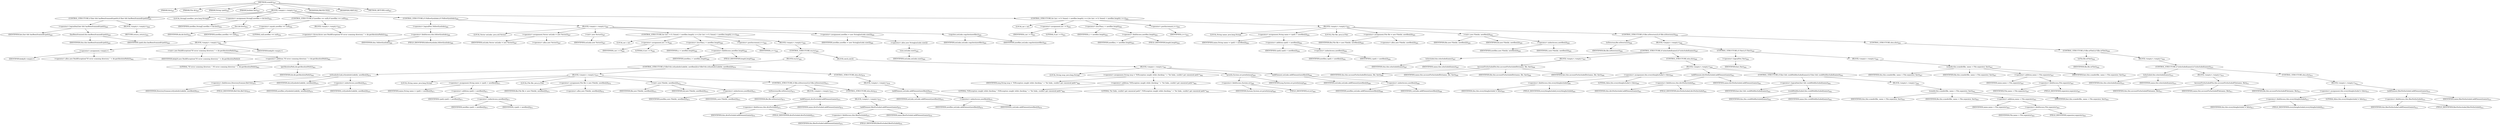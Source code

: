 digraph "scandir" {  
"1318" [label = <(METHOD,scandir)<SUB>847</SUB>> ]
"49" [label = <(PARAM,this)<SUB>847</SUB>> ]
"1319" [label = <(PARAM,File dir)<SUB>847</SUB>> ]
"1320" [label = <(PARAM,String vpath)<SUB>847</SUB>> ]
"1321" [label = <(PARAM,boolean fast)<SUB>847</SUB>> ]
"1322" [label = <(BLOCK,&lt;empty&gt;,&lt;empty&gt;)<SUB>847</SUB>> ]
"1323" [label = <(CONTROL_STRUCTURE,if (fast &amp;&amp; hasBeenScanned(vpath)),if (fast &amp;&amp; hasBeenScanned(vpath)))<SUB>849</SUB>> ]
"1324" [label = <(&lt;operator&gt;.logicalAnd,fast &amp;&amp; hasBeenScanned(vpath))<SUB>849</SUB>> ]
"1325" [label = <(IDENTIFIER,fast,fast &amp;&amp; hasBeenScanned(vpath))<SUB>849</SUB>> ]
"1326" [label = <(hasBeenScanned,this.hasBeenScanned(vpath))<SUB>849</SUB>> ]
"48" [label = <(IDENTIFIER,this,this.hasBeenScanned(vpath))<SUB>849</SUB>> ]
"1327" [label = <(IDENTIFIER,vpath,this.hasBeenScanned(vpath))<SUB>849</SUB>> ]
"1328" [label = <(BLOCK,&lt;empty&gt;,&lt;empty&gt;)<SUB>849</SUB>> ]
"1329" [label = <(RETURN,return;,return;)<SUB>850</SUB>> ]
"1330" [label = <(LOCAL,String[] newfiles: java.lang.String[])> ]
"1331" [label = <(&lt;operator&gt;.assignment,String[] newfiles = dir.list())<SUB>852</SUB>> ]
"1332" [label = <(IDENTIFIER,newfiles,String[] newfiles = dir.list())<SUB>852</SUB>> ]
"1333" [label = <(list,dir.list())<SUB>852</SUB>> ]
"1334" [label = <(IDENTIFIER,dir,dir.list())<SUB>852</SUB>> ]
"1335" [label = <(CONTROL_STRUCTURE,if (newfiles == null),if (newfiles == null))<SUB>854</SUB>> ]
"1336" [label = <(&lt;operator&gt;.equals,newfiles == null)<SUB>854</SUB>> ]
"1337" [label = <(IDENTIFIER,newfiles,newfiles == null)<SUB>854</SUB>> ]
"1338" [label = <(LITERAL,null,newfiles == null)<SUB>854</SUB>> ]
"1339" [label = <(BLOCK,&lt;empty&gt;,&lt;empty&gt;)<SUB>854</SUB>> ]
"1340" [label = <(&lt;operator&gt;.throw,throw new BuildException(&quot;IO error scanning directory &quot; + dir.getAbsolutePath());)<SUB>862</SUB>> ]
"1341" [label = <(BLOCK,&lt;empty&gt;,&lt;empty&gt;)<SUB>862</SUB>> ]
"1342" [label = <(&lt;operator&gt;.assignment,&lt;empty&gt;)> ]
"1343" [label = <(IDENTIFIER,$obj20,&lt;empty&gt;)> ]
"1344" [label = <(&lt;operator&gt;.alloc,new BuildException(&quot;IO error scanning directory &quot; + dir.getAbsolutePath()))<SUB>862</SUB>> ]
"1345" [label = <(&lt;init&gt;,new BuildException(&quot;IO error scanning directory &quot; + dir.getAbsolutePath()))<SUB>862</SUB>> ]
"1346" [label = <(IDENTIFIER,$obj20,new BuildException(&quot;IO error scanning directory &quot; + dir.getAbsolutePath()))> ]
"1347" [label = <(&lt;operator&gt;.addition,&quot;IO error scanning directory &quot; + dir.getAbsolutePath())<SUB>862</SUB>> ]
"1348" [label = <(LITERAL,&quot;IO error scanning directory &quot;,&quot;IO error scanning directory &quot; + dir.getAbsolutePath())<SUB>862</SUB>> ]
"1349" [label = <(getAbsolutePath,dir.getAbsolutePath())<SUB>863</SUB>> ]
"1350" [label = <(IDENTIFIER,dir,dir.getAbsolutePath())<SUB>863</SUB>> ]
"1351" [label = <(IDENTIFIER,$obj20,&lt;empty&gt;)> ]
"1352" [label = <(CONTROL_STRUCTURE,if (!followSymlinks),if (!followSymlinks))<SUB>866</SUB>> ]
"1353" [label = <(&lt;operator&gt;.logicalNot,!followSymlinks)<SUB>866</SUB>> ]
"1354" [label = <(&lt;operator&gt;.fieldAccess,this.followSymlinks)<SUB>866</SUB>> ]
"1355" [label = <(IDENTIFIER,this,!followSymlinks)<SUB>866</SUB>> ]
"1356" [label = <(FIELD_IDENTIFIER,followSymlinks,followSymlinks)<SUB>866</SUB>> ]
"1357" [label = <(BLOCK,&lt;empty&gt;,&lt;empty&gt;)<SUB>866</SUB>> ]
"51" [label = <(LOCAL,Vector noLinks: java.util.Vector)> ]
"1358" [label = <(&lt;operator&gt;.assignment,Vector noLinks = new Vector())<SUB>867</SUB>> ]
"1359" [label = <(IDENTIFIER,noLinks,Vector noLinks = new Vector())<SUB>867</SUB>> ]
"1360" [label = <(&lt;operator&gt;.alloc,new Vector())<SUB>867</SUB>> ]
"1361" [label = <(&lt;init&gt;,new Vector())<SUB>867</SUB>> ]
"50" [label = <(IDENTIFIER,noLinks,new Vector())<SUB>867</SUB>> ]
"1362" [label = <(CONTROL_STRUCTURE,for (int i = 0; Some(i &lt; newfiles.length); i++),for (int i = 0; Some(i &lt; newfiles.length); i++))<SUB>868</SUB>> ]
"1363" [label = <(LOCAL,int i: int)> ]
"1364" [label = <(&lt;operator&gt;.assignment,int i = 0)<SUB>868</SUB>> ]
"1365" [label = <(IDENTIFIER,i,int i = 0)<SUB>868</SUB>> ]
"1366" [label = <(LITERAL,0,int i = 0)<SUB>868</SUB>> ]
"1367" [label = <(&lt;operator&gt;.lessThan,i &lt; newfiles.length)<SUB>868</SUB>> ]
"1368" [label = <(IDENTIFIER,i,i &lt; newfiles.length)<SUB>868</SUB>> ]
"1369" [label = <(&lt;operator&gt;.fieldAccess,newfiles.length)<SUB>868</SUB>> ]
"1370" [label = <(IDENTIFIER,newfiles,i &lt; newfiles.length)<SUB>868</SUB>> ]
"1371" [label = <(FIELD_IDENTIFIER,length,length)<SUB>868</SUB>> ]
"1372" [label = <(&lt;operator&gt;.postIncrement,i++)<SUB>868</SUB>> ]
"1373" [label = <(IDENTIFIER,i,i++)<SUB>868</SUB>> ]
"1374" [label = <(BLOCK,&lt;empty&gt;,&lt;empty&gt;)<SUB>868</SUB>> ]
"1375" [label = <(CONTROL_STRUCTURE,try,try)<SUB>869</SUB>> ]
"1376" [label = <(BLOCK,try,try)<SUB>869</SUB>> ]
"1377" [label = <(CONTROL_STRUCTURE,if (fileUtils.isSymbolicLink(dir, newfiles[i])),if (fileUtils.isSymbolicLink(dir, newfiles[i])))<SUB>870</SUB>> ]
"1378" [label = <(isSymbolicLink,isSymbolicLink(dir, newfiles[i]))<SUB>870</SUB>> ]
"1379" [label = <(&lt;operator&gt;.fieldAccess,DirectoryScanner.fileUtils)<SUB>870</SUB>> ]
"1380" [label = <(IDENTIFIER,DirectoryScanner,isSymbolicLink(dir, newfiles[i]))<SUB>870</SUB>> ]
"1381" [label = <(FIELD_IDENTIFIER,fileUtils,fileUtils)<SUB>870</SUB>> ]
"1382" [label = <(IDENTIFIER,dir,isSymbolicLink(dir, newfiles[i]))<SUB>870</SUB>> ]
"1383" [label = <(&lt;operator&gt;.indexAccess,newfiles[i])<SUB>870</SUB>> ]
"1384" [label = <(IDENTIFIER,newfiles,isSymbolicLink(dir, newfiles[i]))<SUB>870</SUB>> ]
"1385" [label = <(IDENTIFIER,i,isSymbolicLink(dir, newfiles[i]))<SUB>870</SUB>> ]
"1386" [label = <(BLOCK,&lt;empty&gt;,&lt;empty&gt;)<SUB>870</SUB>> ]
"1387" [label = <(LOCAL,String name: java.lang.String)> ]
"1388" [label = <(&lt;operator&gt;.assignment,String name = vpath + newfiles[i])<SUB>871</SUB>> ]
"1389" [label = <(IDENTIFIER,name,String name = vpath + newfiles[i])<SUB>871</SUB>> ]
"1390" [label = <(&lt;operator&gt;.addition,vpath + newfiles[i])<SUB>871</SUB>> ]
"1391" [label = <(IDENTIFIER,vpath,vpath + newfiles[i])<SUB>871</SUB>> ]
"1392" [label = <(&lt;operator&gt;.indexAccess,newfiles[i])<SUB>871</SUB>> ]
"1393" [label = <(IDENTIFIER,newfiles,vpath + newfiles[i])<SUB>871</SUB>> ]
"1394" [label = <(IDENTIFIER,i,vpath + newfiles[i])<SUB>871</SUB>> ]
"53" [label = <(LOCAL,File file: java.io.File)> ]
"1395" [label = <(&lt;operator&gt;.assignment,File file = new File(dir, newfiles[i]))<SUB>872</SUB>> ]
"1396" [label = <(IDENTIFIER,file,File file = new File(dir, newfiles[i]))<SUB>872</SUB>> ]
"1397" [label = <(&lt;operator&gt;.alloc,new File(dir, newfiles[i]))<SUB>872</SUB>> ]
"1398" [label = <(&lt;init&gt;,new File(dir, newfiles[i]))<SUB>872</SUB>> ]
"52" [label = <(IDENTIFIER,file,new File(dir, newfiles[i]))<SUB>872</SUB>> ]
"1399" [label = <(IDENTIFIER,dir,new File(dir, newfiles[i]))<SUB>872</SUB>> ]
"1400" [label = <(&lt;operator&gt;.indexAccess,newfiles[i])<SUB>872</SUB>> ]
"1401" [label = <(IDENTIFIER,newfiles,new File(dir, newfiles[i]))<SUB>872</SUB>> ]
"1402" [label = <(IDENTIFIER,i,new File(dir, newfiles[i]))<SUB>872</SUB>> ]
"1403" [label = <(CONTROL_STRUCTURE,if (file.isDirectory()),if (file.isDirectory()))<SUB>873</SUB>> ]
"1404" [label = <(isDirectory,file.isDirectory())<SUB>873</SUB>> ]
"1405" [label = <(IDENTIFIER,file,file.isDirectory())<SUB>873</SUB>> ]
"1406" [label = <(BLOCK,&lt;empty&gt;,&lt;empty&gt;)<SUB>873</SUB>> ]
"1407" [label = <(addElement,dirsExcluded.addElement(name))<SUB>874</SUB>> ]
"1408" [label = <(&lt;operator&gt;.fieldAccess,this.dirsExcluded)<SUB>874</SUB>> ]
"1409" [label = <(IDENTIFIER,this,dirsExcluded.addElement(name))<SUB>874</SUB>> ]
"1410" [label = <(FIELD_IDENTIFIER,dirsExcluded,dirsExcluded)<SUB>874</SUB>> ]
"1411" [label = <(IDENTIFIER,name,dirsExcluded.addElement(name))<SUB>874</SUB>> ]
"1412" [label = <(CONTROL_STRUCTURE,else,else)<SUB>875</SUB>> ]
"1413" [label = <(BLOCK,&lt;empty&gt;,&lt;empty&gt;)<SUB>875</SUB>> ]
"1414" [label = <(addElement,filesExcluded.addElement(name))<SUB>876</SUB>> ]
"1415" [label = <(&lt;operator&gt;.fieldAccess,this.filesExcluded)<SUB>876</SUB>> ]
"1416" [label = <(IDENTIFIER,this,filesExcluded.addElement(name))<SUB>876</SUB>> ]
"1417" [label = <(FIELD_IDENTIFIER,filesExcluded,filesExcluded)<SUB>876</SUB>> ]
"1418" [label = <(IDENTIFIER,name,filesExcluded.addElement(name))<SUB>876</SUB>> ]
"1419" [label = <(CONTROL_STRUCTURE,else,else)<SUB>878</SUB>> ]
"1420" [label = <(BLOCK,&lt;empty&gt;,&lt;empty&gt;)<SUB>878</SUB>> ]
"1421" [label = <(addElement,noLinks.addElement(newfiles[i]))<SUB>879</SUB>> ]
"1422" [label = <(IDENTIFIER,noLinks,noLinks.addElement(newfiles[i]))<SUB>879</SUB>> ]
"1423" [label = <(&lt;operator&gt;.indexAccess,newfiles[i])<SUB>879</SUB>> ]
"1424" [label = <(IDENTIFIER,newfiles,noLinks.addElement(newfiles[i]))<SUB>879</SUB>> ]
"1425" [label = <(IDENTIFIER,i,noLinks.addElement(newfiles[i]))<SUB>879</SUB>> ]
"1426" [label = <(BLOCK,catch,catch)> ]
"1427" [label = <(BLOCK,&lt;empty&gt;,&lt;empty&gt;)<SUB>881</SUB>> ]
"1428" [label = <(LOCAL,String msg: java.lang.String)> ]
"1429" [label = <(&lt;operator&gt;.assignment,String msg = &quot;IOException caught while checking &quot; + &quot;for links, couldn't get canonical path!&quot;)<SUB>882</SUB>> ]
"1430" [label = <(IDENTIFIER,msg,String msg = &quot;IOException caught while checking &quot; + &quot;for links, couldn't get canonical path!&quot;)<SUB>882</SUB>> ]
"1431" [label = <(&lt;operator&gt;.addition,&quot;IOException caught while checking &quot; + &quot;for links, couldn't get canonical path!&quot;)<SUB>882</SUB>> ]
"1432" [label = <(LITERAL,&quot;IOException caught while checking &quot;,&quot;IOException caught while checking &quot; + &quot;for links, couldn't get canonical path!&quot;)<SUB>882</SUB>> ]
"1433" [label = <(LITERAL,&quot;for links, couldn't get canonical path!&quot;,&quot;IOException caught while checking &quot; + &quot;for links, couldn't get canonical path!&quot;)<SUB>883</SUB>> ]
"1434" [label = <(println,System.err.println(msg))<SUB>885</SUB>> ]
"1435" [label = <(&lt;operator&gt;.fieldAccess,System.err)<SUB>885</SUB>> ]
"1436" [label = <(IDENTIFIER,System,System.err.println(msg))<SUB>885</SUB>> ]
"1437" [label = <(FIELD_IDENTIFIER,err,err)<SUB>885</SUB>> ]
"1438" [label = <(IDENTIFIER,msg,System.err.println(msg))<SUB>885</SUB>> ]
"1439" [label = <(addElement,noLinks.addElement(newfiles[i]))<SUB>886</SUB>> ]
"1440" [label = <(IDENTIFIER,noLinks,noLinks.addElement(newfiles[i]))<SUB>886</SUB>> ]
"1441" [label = <(&lt;operator&gt;.indexAccess,newfiles[i])<SUB>886</SUB>> ]
"1442" [label = <(IDENTIFIER,newfiles,noLinks.addElement(newfiles[i]))<SUB>886</SUB>> ]
"1443" [label = <(IDENTIFIER,i,noLinks.addElement(newfiles[i]))<SUB>886</SUB>> ]
"1444" [label = <(&lt;operator&gt;.assignment,newfiles = new String[noLinks.size()])<SUB>889</SUB>> ]
"1445" [label = <(IDENTIFIER,newfiles,newfiles = new String[noLinks.size()])<SUB>889</SUB>> ]
"1446" [label = <(&lt;operator&gt;.alloc,new String[noLinks.size()])> ]
"1447" [label = <(size,noLinks.size())<SUB>889</SUB>> ]
"1448" [label = <(IDENTIFIER,noLinks,noLinks.size())<SUB>889</SUB>> ]
"1449" [label = <(copyInto,noLinks.copyInto(newfiles))<SUB>890</SUB>> ]
"1450" [label = <(IDENTIFIER,noLinks,noLinks.copyInto(newfiles))<SUB>890</SUB>> ]
"1451" [label = <(IDENTIFIER,newfiles,noLinks.copyInto(newfiles))<SUB>890</SUB>> ]
"1452" [label = <(CONTROL_STRUCTURE,for (int i = 0; Some(i &lt; newfiles.length); i++),for (int i = 0; Some(i &lt; newfiles.length); i++))<SUB>893</SUB>> ]
"1453" [label = <(LOCAL,int i: int)> ]
"1454" [label = <(&lt;operator&gt;.assignment,int i = 0)<SUB>893</SUB>> ]
"1455" [label = <(IDENTIFIER,i,int i = 0)<SUB>893</SUB>> ]
"1456" [label = <(LITERAL,0,int i = 0)<SUB>893</SUB>> ]
"1457" [label = <(&lt;operator&gt;.lessThan,i &lt; newfiles.length)<SUB>893</SUB>> ]
"1458" [label = <(IDENTIFIER,i,i &lt; newfiles.length)<SUB>893</SUB>> ]
"1459" [label = <(&lt;operator&gt;.fieldAccess,newfiles.length)<SUB>893</SUB>> ]
"1460" [label = <(IDENTIFIER,newfiles,i &lt; newfiles.length)<SUB>893</SUB>> ]
"1461" [label = <(FIELD_IDENTIFIER,length,length)<SUB>893</SUB>> ]
"1462" [label = <(&lt;operator&gt;.postIncrement,i++)<SUB>893</SUB>> ]
"1463" [label = <(IDENTIFIER,i,i++)<SUB>893</SUB>> ]
"1464" [label = <(BLOCK,&lt;empty&gt;,&lt;empty&gt;)<SUB>893</SUB>> ]
"1465" [label = <(LOCAL,String name: java.lang.String)> ]
"1466" [label = <(&lt;operator&gt;.assignment,String name = vpath + newfiles[i])<SUB>894</SUB>> ]
"1467" [label = <(IDENTIFIER,name,String name = vpath + newfiles[i])<SUB>894</SUB>> ]
"1468" [label = <(&lt;operator&gt;.addition,vpath + newfiles[i])<SUB>894</SUB>> ]
"1469" [label = <(IDENTIFIER,vpath,vpath + newfiles[i])<SUB>894</SUB>> ]
"1470" [label = <(&lt;operator&gt;.indexAccess,newfiles[i])<SUB>894</SUB>> ]
"1471" [label = <(IDENTIFIER,newfiles,vpath + newfiles[i])<SUB>894</SUB>> ]
"1472" [label = <(IDENTIFIER,i,vpath + newfiles[i])<SUB>894</SUB>> ]
"55" [label = <(LOCAL,File file: java.io.File)> ]
"1473" [label = <(&lt;operator&gt;.assignment,File file = new File(dir, newfiles[i]))<SUB>895</SUB>> ]
"1474" [label = <(IDENTIFIER,file,File file = new File(dir, newfiles[i]))<SUB>895</SUB>> ]
"1475" [label = <(&lt;operator&gt;.alloc,new File(dir, newfiles[i]))<SUB>895</SUB>> ]
"1476" [label = <(&lt;init&gt;,new File(dir, newfiles[i]))<SUB>895</SUB>> ]
"54" [label = <(IDENTIFIER,file,new File(dir, newfiles[i]))<SUB>895</SUB>> ]
"1477" [label = <(IDENTIFIER,dir,new File(dir, newfiles[i]))<SUB>895</SUB>> ]
"1478" [label = <(&lt;operator&gt;.indexAccess,newfiles[i])<SUB>895</SUB>> ]
"1479" [label = <(IDENTIFIER,newfiles,new File(dir, newfiles[i]))<SUB>895</SUB>> ]
"1480" [label = <(IDENTIFIER,i,new File(dir, newfiles[i]))<SUB>895</SUB>> ]
"1481" [label = <(CONTROL_STRUCTURE,if (file.isDirectory()),if (file.isDirectory()))<SUB>896</SUB>> ]
"1482" [label = <(isDirectory,file.isDirectory())<SUB>896</SUB>> ]
"1483" [label = <(IDENTIFIER,file,file.isDirectory())<SUB>896</SUB>> ]
"1484" [label = <(BLOCK,&lt;empty&gt;,&lt;empty&gt;)<SUB>896</SUB>> ]
"1485" [label = <(CONTROL_STRUCTURE,if (isIncluded(name)),if (isIncluded(name)))<SUB>897</SUB>> ]
"1486" [label = <(isIncluded,this.isIncluded(name))<SUB>897</SUB>> ]
"56" [label = <(IDENTIFIER,this,this.isIncluded(name))<SUB>897</SUB>> ]
"1487" [label = <(IDENTIFIER,name,this.isIncluded(name))<SUB>897</SUB>> ]
"1488" [label = <(BLOCK,&lt;empty&gt;,&lt;empty&gt;)<SUB>897</SUB>> ]
"1489" [label = <(accountForIncludedDir,this.accountForIncludedDir(name, file, fast))<SUB>898</SUB>> ]
"57" [label = <(IDENTIFIER,this,this.accountForIncludedDir(name, file, fast))<SUB>898</SUB>> ]
"1490" [label = <(IDENTIFIER,name,this.accountForIncludedDir(name, file, fast))<SUB>898</SUB>> ]
"1491" [label = <(IDENTIFIER,file,this.accountForIncludedDir(name, file, fast))<SUB>898</SUB>> ]
"1492" [label = <(IDENTIFIER,fast,this.accountForIncludedDir(name, file, fast))<SUB>898</SUB>> ]
"1493" [label = <(CONTROL_STRUCTURE,else,else)<SUB>899</SUB>> ]
"1494" [label = <(BLOCK,&lt;empty&gt;,&lt;empty&gt;)<SUB>899</SUB>> ]
"1495" [label = <(&lt;operator&gt;.assignment,this.everythingIncluded = false)<SUB>900</SUB>> ]
"1496" [label = <(&lt;operator&gt;.fieldAccess,this.everythingIncluded)<SUB>900</SUB>> ]
"1497" [label = <(IDENTIFIER,this,this.everythingIncluded = false)<SUB>900</SUB>> ]
"1498" [label = <(FIELD_IDENTIFIER,everythingIncluded,everythingIncluded)<SUB>900</SUB>> ]
"1499" [label = <(LITERAL,false,this.everythingIncluded = false)<SUB>900</SUB>> ]
"1500" [label = <(addElement,dirsNotIncluded.addElement(name))<SUB>901</SUB>> ]
"1501" [label = <(&lt;operator&gt;.fieldAccess,this.dirsNotIncluded)<SUB>901</SUB>> ]
"1502" [label = <(IDENTIFIER,this,dirsNotIncluded.addElement(name))<SUB>901</SUB>> ]
"1503" [label = <(FIELD_IDENTIFIER,dirsNotIncluded,dirsNotIncluded)<SUB>901</SUB>> ]
"1504" [label = <(IDENTIFIER,name,dirsNotIncluded.addElement(name))<SUB>901</SUB>> ]
"1505" [label = <(CONTROL_STRUCTURE,if (fast &amp;&amp; couldHoldIncluded(name)),if (fast &amp;&amp; couldHoldIncluded(name)))<SUB>902</SUB>> ]
"1506" [label = <(&lt;operator&gt;.logicalAnd,fast &amp;&amp; couldHoldIncluded(name))<SUB>902</SUB>> ]
"1507" [label = <(IDENTIFIER,fast,fast &amp;&amp; couldHoldIncluded(name))<SUB>902</SUB>> ]
"1508" [label = <(couldHoldIncluded,this.couldHoldIncluded(name))<SUB>902</SUB>> ]
"58" [label = <(IDENTIFIER,this,this.couldHoldIncluded(name))<SUB>902</SUB>> ]
"1509" [label = <(IDENTIFIER,name,this.couldHoldIncluded(name))<SUB>902</SUB>> ]
"1510" [label = <(BLOCK,&lt;empty&gt;,&lt;empty&gt;)<SUB>902</SUB>> ]
"1511" [label = <(scandir,this.scandir(file, name + File.separator, fast))<SUB>903</SUB>> ]
"59" [label = <(IDENTIFIER,this,this.scandir(file, name + File.separator, fast))<SUB>903</SUB>> ]
"1512" [label = <(IDENTIFIER,file,this.scandir(file, name + File.separator, fast))<SUB>903</SUB>> ]
"1513" [label = <(&lt;operator&gt;.addition,name + File.separator)<SUB>903</SUB>> ]
"1514" [label = <(IDENTIFIER,name,name + File.separator)<SUB>903</SUB>> ]
"1515" [label = <(&lt;operator&gt;.fieldAccess,File.separator)<SUB>903</SUB>> ]
"1516" [label = <(IDENTIFIER,File,name + File.separator)<SUB>903</SUB>> ]
"1517" [label = <(FIELD_IDENTIFIER,separator,separator)<SUB>903</SUB>> ]
"1518" [label = <(IDENTIFIER,fast,this.scandir(file, name + File.separator, fast))<SUB>903</SUB>> ]
"1519" [label = <(CONTROL_STRUCTURE,if (!fast),if (!fast))<SUB>906</SUB>> ]
"1520" [label = <(&lt;operator&gt;.logicalNot,!fast)<SUB>906</SUB>> ]
"1521" [label = <(IDENTIFIER,fast,!fast)<SUB>906</SUB>> ]
"1522" [label = <(BLOCK,&lt;empty&gt;,&lt;empty&gt;)<SUB>906</SUB>> ]
"1523" [label = <(scandir,this.scandir(file, name + File.separator, fast))<SUB>907</SUB>> ]
"60" [label = <(IDENTIFIER,this,this.scandir(file, name + File.separator, fast))<SUB>907</SUB>> ]
"1524" [label = <(IDENTIFIER,file,this.scandir(file, name + File.separator, fast))<SUB>907</SUB>> ]
"1525" [label = <(&lt;operator&gt;.addition,name + File.separator)<SUB>907</SUB>> ]
"1526" [label = <(IDENTIFIER,name,name + File.separator)<SUB>907</SUB>> ]
"1527" [label = <(&lt;operator&gt;.fieldAccess,File.separator)<SUB>907</SUB>> ]
"1528" [label = <(IDENTIFIER,File,name + File.separator)<SUB>907</SUB>> ]
"1529" [label = <(FIELD_IDENTIFIER,separator,separator)<SUB>907</SUB>> ]
"1530" [label = <(IDENTIFIER,fast,this.scandir(file, name + File.separator, fast))<SUB>907</SUB>> ]
"1531" [label = <(CONTROL_STRUCTURE,else,else)<SUB>909</SUB>> ]
"1532" [label = <(CONTROL_STRUCTURE,if (file.isFile()),if (file.isFile()))<SUB>909</SUB>> ]
"1533" [label = <(isFile,file.isFile())<SUB>909</SUB>> ]
"1534" [label = <(IDENTIFIER,file,file.isFile())<SUB>909</SUB>> ]
"1535" [label = <(BLOCK,&lt;empty&gt;,&lt;empty&gt;)<SUB>909</SUB>> ]
"1536" [label = <(CONTROL_STRUCTURE,if (isIncluded(name)),if (isIncluded(name)))<SUB>910</SUB>> ]
"1537" [label = <(isIncluded,this.isIncluded(name))<SUB>910</SUB>> ]
"61" [label = <(IDENTIFIER,this,this.isIncluded(name))<SUB>910</SUB>> ]
"1538" [label = <(IDENTIFIER,name,this.isIncluded(name))<SUB>910</SUB>> ]
"1539" [label = <(BLOCK,&lt;empty&gt;,&lt;empty&gt;)<SUB>910</SUB>> ]
"1540" [label = <(accountForIncludedFile,this.accountForIncludedFile(name, file))<SUB>911</SUB>> ]
"62" [label = <(IDENTIFIER,this,this.accountForIncludedFile(name, file))<SUB>911</SUB>> ]
"1541" [label = <(IDENTIFIER,name,this.accountForIncludedFile(name, file))<SUB>911</SUB>> ]
"1542" [label = <(IDENTIFIER,file,this.accountForIncludedFile(name, file))<SUB>911</SUB>> ]
"1543" [label = <(CONTROL_STRUCTURE,else,else)<SUB>912</SUB>> ]
"1544" [label = <(BLOCK,&lt;empty&gt;,&lt;empty&gt;)<SUB>912</SUB>> ]
"1545" [label = <(&lt;operator&gt;.assignment,this.everythingIncluded = false)<SUB>913</SUB>> ]
"1546" [label = <(&lt;operator&gt;.fieldAccess,this.everythingIncluded)<SUB>913</SUB>> ]
"1547" [label = <(IDENTIFIER,this,this.everythingIncluded = false)<SUB>913</SUB>> ]
"1548" [label = <(FIELD_IDENTIFIER,everythingIncluded,everythingIncluded)<SUB>913</SUB>> ]
"1549" [label = <(LITERAL,false,this.everythingIncluded = false)<SUB>913</SUB>> ]
"1550" [label = <(addElement,filesNotIncluded.addElement(name))<SUB>914</SUB>> ]
"1551" [label = <(&lt;operator&gt;.fieldAccess,this.filesNotIncluded)<SUB>914</SUB>> ]
"1552" [label = <(IDENTIFIER,this,filesNotIncluded.addElement(name))<SUB>914</SUB>> ]
"1553" [label = <(FIELD_IDENTIFIER,filesNotIncluded,filesNotIncluded)<SUB>914</SUB>> ]
"1554" [label = <(IDENTIFIER,name,filesNotIncluded.addElement(name))<SUB>914</SUB>> ]
"1555" [label = <(MODIFIER,PROTECTED)> ]
"1556" [label = <(MODIFIER,VIRTUAL)> ]
"1557" [label = <(METHOD_RETURN,void)<SUB>847</SUB>> ]
  "1318" -> "49" 
  "1318" -> "1319" 
  "1318" -> "1320" 
  "1318" -> "1321" 
  "1318" -> "1322" 
  "1318" -> "1555" 
  "1318" -> "1556" 
  "1318" -> "1557" 
  "1322" -> "1323" 
  "1322" -> "1330" 
  "1322" -> "1331" 
  "1322" -> "1335" 
  "1322" -> "1352" 
  "1322" -> "1452" 
  "1323" -> "1324" 
  "1323" -> "1328" 
  "1324" -> "1325" 
  "1324" -> "1326" 
  "1326" -> "48" 
  "1326" -> "1327" 
  "1328" -> "1329" 
  "1331" -> "1332" 
  "1331" -> "1333" 
  "1333" -> "1334" 
  "1335" -> "1336" 
  "1335" -> "1339" 
  "1336" -> "1337" 
  "1336" -> "1338" 
  "1339" -> "1340" 
  "1340" -> "1341" 
  "1341" -> "1342" 
  "1341" -> "1345" 
  "1341" -> "1351" 
  "1342" -> "1343" 
  "1342" -> "1344" 
  "1345" -> "1346" 
  "1345" -> "1347" 
  "1347" -> "1348" 
  "1347" -> "1349" 
  "1349" -> "1350" 
  "1352" -> "1353" 
  "1352" -> "1357" 
  "1353" -> "1354" 
  "1354" -> "1355" 
  "1354" -> "1356" 
  "1357" -> "51" 
  "1357" -> "1358" 
  "1357" -> "1361" 
  "1357" -> "1362" 
  "1357" -> "1444" 
  "1357" -> "1449" 
  "1358" -> "1359" 
  "1358" -> "1360" 
  "1361" -> "50" 
  "1362" -> "1363" 
  "1362" -> "1364" 
  "1362" -> "1367" 
  "1362" -> "1372" 
  "1362" -> "1374" 
  "1364" -> "1365" 
  "1364" -> "1366" 
  "1367" -> "1368" 
  "1367" -> "1369" 
  "1369" -> "1370" 
  "1369" -> "1371" 
  "1372" -> "1373" 
  "1374" -> "1375" 
  "1375" -> "1376" 
  "1375" -> "1426" 
  "1376" -> "1377" 
  "1377" -> "1378" 
  "1377" -> "1386" 
  "1377" -> "1419" 
  "1378" -> "1379" 
  "1378" -> "1382" 
  "1378" -> "1383" 
  "1379" -> "1380" 
  "1379" -> "1381" 
  "1383" -> "1384" 
  "1383" -> "1385" 
  "1386" -> "1387" 
  "1386" -> "1388" 
  "1386" -> "53" 
  "1386" -> "1395" 
  "1386" -> "1398" 
  "1386" -> "1403" 
  "1388" -> "1389" 
  "1388" -> "1390" 
  "1390" -> "1391" 
  "1390" -> "1392" 
  "1392" -> "1393" 
  "1392" -> "1394" 
  "1395" -> "1396" 
  "1395" -> "1397" 
  "1398" -> "52" 
  "1398" -> "1399" 
  "1398" -> "1400" 
  "1400" -> "1401" 
  "1400" -> "1402" 
  "1403" -> "1404" 
  "1403" -> "1406" 
  "1403" -> "1412" 
  "1404" -> "1405" 
  "1406" -> "1407" 
  "1407" -> "1408" 
  "1407" -> "1411" 
  "1408" -> "1409" 
  "1408" -> "1410" 
  "1412" -> "1413" 
  "1413" -> "1414" 
  "1414" -> "1415" 
  "1414" -> "1418" 
  "1415" -> "1416" 
  "1415" -> "1417" 
  "1419" -> "1420" 
  "1420" -> "1421" 
  "1421" -> "1422" 
  "1421" -> "1423" 
  "1423" -> "1424" 
  "1423" -> "1425" 
  "1426" -> "1427" 
  "1427" -> "1428" 
  "1427" -> "1429" 
  "1427" -> "1434" 
  "1427" -> "1439" 
  "1429" -> "1430" 
  "1429" -> "1431" 
  "1431" -> "1432" 
  "1431" -> "1433" 
  "1434" -> "1435" 
  "1434" -> "1438" 
  "1435" -> "1436" 
  "1435" -> "1437" 
  "1439" -> "1440" 
  "1439" -> "1441" 
  "1441" -> "1442" 
  "1441" -> "1443" 
  "1444" -> "1445" 
  "1444" -> "1446" 
  "1446" -> "1447" 
  "1447" -> "1448" 
  "1449" -> "1450" 
  "1449" -> "1451" 
  "1452" -> "1453" 
  "1452" -> "1454" 
  "1452" -> "1457" 
  "1452" -> "1462" 
  "1452" -> "1464" 
  "1454" -> "1455" 
  "1454" -> "1456" 
  "1457" -> "1458" 
  "1457" -> "1459" 
  "1459" -> "1460" 
  "1459" -> "1461" 
  "1462" -> "1463" 
  "1464" -> "1465" 
  "1464" -> "1466" 
  "1464" -> "55" 
  "1464" -> "1473" 
  "1464" -> "1476" 
  "1464" -> "1481" 
  "1466" -> "1467" 
  "1466" -> "1468" 
  "1468" -> "1469" 
  "1468" -> "1470" 
  "1470" -> "1471" 
  "1470" -> "1472" 
  "1473" -> "1474" 
  "1473" -> "1475" 
  "1476" -> "54" 
  "1476" -> "1477" 
  "1476" -> "1478" 
  "1478" -> "1479" 
  "1478" -> "1480" 
  "1481" -> "1482" 
  "1481" -> "1484" 
  "1481" -> "1531" 
  "1482" -> "1483" 
  "1484" -> "1485" 
  "1484" -> "1519" 
  "1485" -> "1486" 
  "1485" -> "1488" 
  "1485" -> "1493" 
  "1486" -> "56" 
  "1486" -> "1487" 
  "1488" -> "1489" 
  "1489" -> "57" 
  "1489" -> "1490" 
  "1489" -> "1491" 
  "1489" -> "1492" 
  "1493" -> "1494" 
  "1494" -> "1495" 
  "1494" -> "1500" 
  "1494" -> "1505" 
  "1495" -> "1496" 
  "1495" -> "1499" 
  "1496" -> "1497" 
  "1496" -> "1498" 
  "1500" -> "1501" 
  "1500" -> "1504" 
  "1501" -> "1502" 
  "1501" -> "1503" 
  "1505" -> "1506" 
  "1505" -> "1510" 
  "1506" -> "1507" 
  "1506" -> "1508" 
  "1508" -> "58" 
  "1508" -> "1509" 
  "1510" -> "1511" 
  "1511" -> "59" 
  "1511" -> "1512" 
  "1511" -> "1513" 
  "1511" -> "1518" 
  "1513" -> "1514" 
  "1513" -> "1515" 
  "1515" -> "1516" 
  "1515" -> "1517" 
  "1519" -> "1520" 
  "1519" -> "1522" 
  "1520" -> "1521" 
  "1522" -> "1523" 
  "1523" -> "60" 
  "1523" -> "1524" 
  "1523" -> "1525" 
  "1523" -> "1530" 
  "1525" -> "1526" 
  "1525" -> "1527" 
  "1527" -> "1528" 
  "1527" -> "1529" 
  "1531" -> "1532" 
  "1532" -> "1533" 
  "1532" -> "1535" 
  "1533" -> "1534" 
  "1535" -> "1536" 
  "1536" -> "1537" 
  "1536" -> "1539" 
  "1536" -> "1543" 
  "1537" -> "61" 
  "1537" -> "1538" 
  "1539" -> "1540" 
  "1540" -> "62" 
  "1540" -> "1541" 
  "1540" -> "1542" 
  "1543" -> "1544" 
  "1544" -> "1545" 
  "1544" -> "1550" 
  "1545" -> "1546" 
  "1545" -> "1549" 
  "1546" -> "1547" 
  "1546" -> "1548" 
  "1550" -> "1551" 
  "1550" -> "1554" 
  "1551" -> "1552" 
  "1551" -> "1553" 
}
